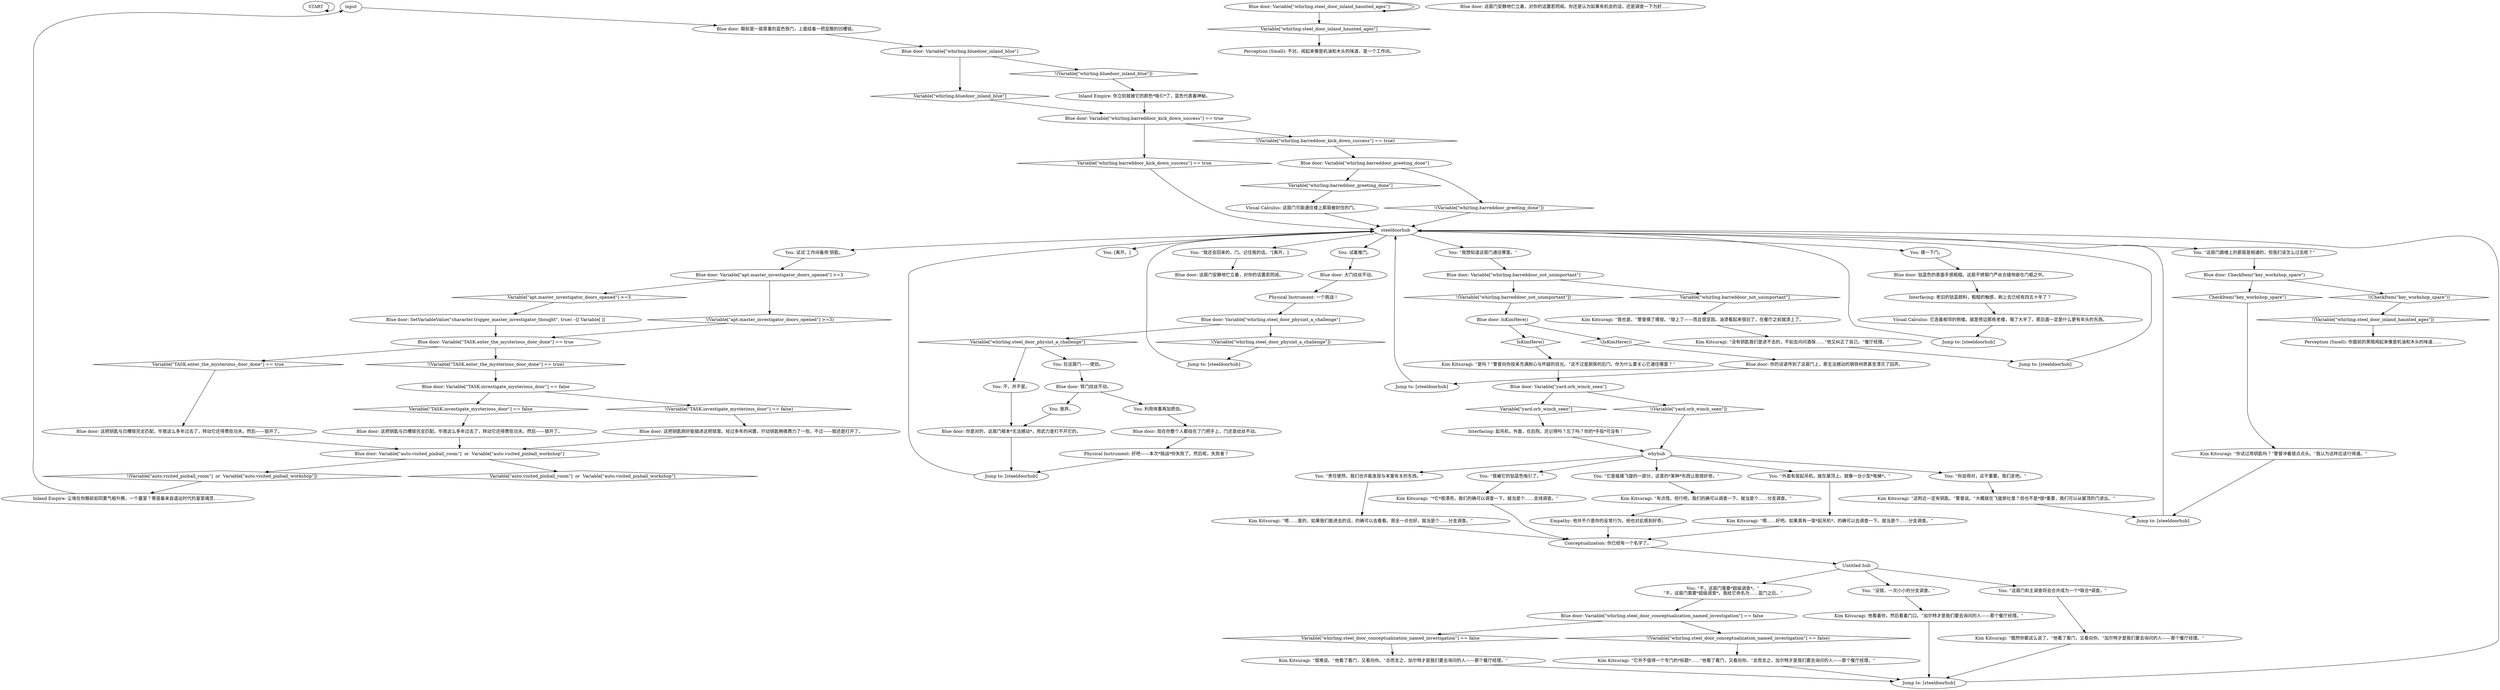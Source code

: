# WHIRLING F1 / STEEL DOOR
# The steel door in the back of the kitchen. Leads to the storage area with the elevator.
# ==================================================
digraph G {
	  0 [label="START"];
	  1 [label="input"];
	  2 [label="Blue door: Variable[\"whirling.steel_door_inland_haunted_ages\"]"];
	  3 [label="Variable[\"whirling.steel_door_inland_haunted_ages\"]", shape=diamond];
	  4 [label="!(Variable[\"whirling.steel_door_inland_haunted_ages\"])", shape=diamond];
	  5 [label="Kim Kitsuragi: “这附近一定有钥匙。”警督说。“大概就在飞旋旅社里？但也不是*很*重要，我们可以从屋顶的门进出。”"];
	  6 [label="Blue door: 这扇门安静地伫立着，对你的话置若罔闻。你还是认为如果有机会的话，还是调查一下为好……"];
	  7 [label="You: “外面有架起吊机，就在屋顶上。就像一台小型*电梯*。”"];
	  8 [label="Jump to: [steeldoorhub]"];
	  9 [label="Perception (Smell): 不对。闻起来像是机油和木头的味道，是一个工作间。"];
	  10 [label="You: “这扇门跟楼上的那扇是相通的，但我们该怎么过去呢？”"];
	  11 [label="Blue door: Variable[\"whirling.bluedoor_inland_blue\"]"];
	  12 [label="Variable[\"whirling.bluedoor_inland_blue\"]", shape=diamond];
	  13 [label="!(Variable[\"whirling.bluedoor_inland_blue\"])", shape=diamond];
	  14 [label="Blue door: Variable[\"whirling.steel_door_physint_a_challenge\"]"];
	  15 [label="Variable[\"whirling.steel_door_physint_a_challenge\"]", shape=diamond];
	  16 [label="!(Variable[\"whirling.steel_door_physint_a_challenge\"])", shape=diamond];
	  17 [label="Blue door: 铁门纹丝不动。"];
	  18 [label="Kim Kitsuragi: “我也是。”警督摸了摸锁。“锁上了——而且很坚固。油漆看起来很旧了，在餐厅之前就漆上了。"];
	  19 [label="You: 不，并不是。"];
	  20 [label="You: “这扇门和主调查将会合并成为一个*联合*调查。”"];
	  21 [label="Blue door: Variable[\"TASK.enter_the_mysterious_door_done\"] == true"];
	  22 [label="Variable[\"TASK.enter_the_mysterious_door_done\"] == true", shape=diamond];
	  23 [label="!(Variable[\"TASK.enter_the_mysterious_door_done\"] == true)", shape=diamond];
	  24 [label="You: 试试‘工作间备用’钥匙。"];
	  25 [label="Interfacing: 起吊机，外面，在后院。还记得吗？忘了吗？你的*手指*可没有！"];
	  26 [label="Kim Kitsuragi: “它并不值得一个专门的*标题*……”他看了看门，又看向你。“总而言之，加尔特才是我们要去询问的人——那个餐厅经理。”"];
	  27 [label="Jump to: [steeldoorhub]"];
	  28 [label="Blue door: Variable[\"auto.visited_pinball_room\"]  or  Variable[\"auto.visited_pinball_workshop\"]"];
	  29 [label="Variable[\"auto.visited_pinball_room\"]  or  Variable[\"auto.visited_pinball_workshop\"]", shape=diamond];
	  30 [label="!(Variable[\"auto.visited_pinball_room\"]  or  Variable[\"auto.visited_pinball_workshop\"])", shape=diamond];
	  31 [label="Kim Kitsuragi: “很难说。”他看了看门，又看向你。“总而言之，加尔特才是我们要去询问的人——那个餐厅经理。”"];
	  32 [label="Perception (Smell): 你面前的黑暗闻起来像是机油和木头的味道……"];
	  33 [label="Blue door: Variable[\"apt.master_investigator_doors_opened\"] >=3"];
	  34 [label="Variable[\"apt.master_investigator_doors_opened\"] >=3", shape=diamond];
	  35 [label="!(Variable[\"apt.master_investigator_doors_opened\"] >=3)", shape=diamond];
	  36 [label="Empathy: 他并不介意你的反常行为。他也对此感到好奇。"];
	  37 [label="You: “不，这扇门需要*超级调查*。”\n“不，这扇门需要*超级调查*。我给它命名为……蓝门之后。”"];
	  38 [label="Kim Kitsuragi: “嗯……是的，如果我们能进去的话，的确可以去看看。周全一点也好。就当是个……分支调查。”"];
	  39 [label="You: [离开。]"];
	  40 [label="Blue door: 你的话语传到了这扇门上，那无法撼动的钢铁材质甚至湮灭了回声。"];
	  41 [label="Blue door: 这把钥匙刚好能插进这把锁里。经过多年的闲置，拧动钥匙稍微费力了一些。不过——锁还是打开了。"];
	  42 [label="You: 拉这扇门——使劲。"];
	  43 [label="You: 利用体重再加把劲。"];
	  44 [label="Physical Instrument: 一个挑战！"];
	  45 [label="Blue door: Variable[\"whirling.barreddoor_kick_down_success\"] == true"];
	  46 [label="Variable[\"whirling.barreddoor_kick_down_success\"] == true", shape=diamond];
	  47 [label="!(Variable[\"whirling.barreddoor_kick_down_success\"] == true)", shape=diamond];
	  48 [label="Blue door: CheckItem(\"key_workshop_spare\")"];
	  49 [label="CheckItem(\"key_workshop_spare\")", shape=diamond];
	  50 [label="!(CheckItem(\"key_workshop_spare\"))", shape=diamond];
	  51 [label="Blue door: 这把钥匙与凹槽锁完全匹配。毕竟这么多年过去了，转动它还得费些功夫。然后——锁开了。"];
	  52 [label="You: 摸一下门。"];
	  53 [label="Kim Kitsuragi: “是吗？”警督向你投来充满耐心与怀疑的目光。“这不过是厨房的后门。你为什么要关心它通往哪里？”"];
	  54 [label="You: “没错，一次小小的分支调查。”"];
	  55 [label="steeldoorhub"];
	  56 [label="You: “我想知道这扇门通往哪里。”"];
	  57 [label="You: “责任使然。我们也许能发现与本案有关的东西。”"];
	  58 [label="Jump to: [steeldoorhub]"];
	  59 [label="Kim Kitsuragi: “有点怪。但行吧，我们的确可以调查一下。就当是个……分支调查。”"];
	  60 [label="You: “你说得对，这不重要。我们走吧。”"];
	  61 [label="Blue door: 这扇门安静地伫立着，对你的话置若罔闻。"];
	  62 [label="Jump to: [steeldoorhub]"];
	  63 [label="Visual Calculus: 这扇门可能通往楼上那扇被封住的门。"];
	  64 [label="Blue door: 大门纹丝不动。"];
	  65 [label="Jump to: [steeldoorhub]"];
	  66 [label="Blue door: 钴蓝色的表面手感粗糙。这扇不锈钢门严丝合缝地嵌在门框之中。"];
	  67 [label="You: 放弃。"];
	  68 [label="Kim Kitsuragi: 他看着你，然后看着门口。“加尔特才是我们要去询问的人——那个餐厅经理。”"];
	  69 [label="Kim Kitsuragi: “既然你都这么说了。”他看了看门，又看向你。“加尔特才是我们要去询问的人——那个餐厅经理。”"];
	  70 [label="Blue door: 现在你整个人都挂在了门把手上，门还是纹丝不动。"];
	  71 [label="You: “我被它的钴蓝色吸引了。”"];
	  72 [label="Kim Kitsuragi: “嗯……好吧。如果真有一架*起吊机*，的确可以去调查一下。就当是个……分支调查。”"];
	  73 [label="Kim Kitsuragi: “*它*很漂亮，我们的确可以调查一下。就当是个……支线调查。”"];
	  74 [label="Conceptualization: 你已经有一个名字了。"];
	  75 [label="Jump to: [steeldoorhub]"];
	  76 [label="Untitled hub"];
	  77 [label="You: “我还会回来的，门。记住我的话。”[离开。]"];
	  78 [label="Blue door: 这把钥匙与凹槽锁完全匹配。毕竟这么多年过去了，转动它还得费些功夫。然后——锁开了。"];
	  79 [label="Inland Empire: 你立刻就被它的颜色*吸引*了，蓝色代表着神秘。"];
	  80 [label="You: 试着推门。"];
	  81 [label="Blue door: Variable[\"whirling.barreddoor_greeting_done\"]"];
	  82 [label="Variable[\"whirling.barreddoor_greeting_done\"]", shape=diamond];
	  83 [label="!(Variable[\"whirling.barreddoor_greeting_done\"])", shape=diamond];
	  84 [label="Visual Calculus: 它连着相邻的侧楼。就是旁边那栋老楼，塌了大半了。那后面一定是什么更有年头的东西。"];
	  85 [label="Jump to: [steeldoorhub]"];
	  86 [label="Blue door: Variable[\"whirling.steel_door_conceptualization_named_investigation\"] == false"];
	  87 [label="Variable[\"whirling.steel_door_conceptualization_named_investigation\"] == false", shape=diamond];
	  88 [label="!(Variable[\"whirling.steel_door_conceptualization_named_investigation\"] == false)", shape=diamond];
	  89 [label="Blue door: 眼前是一扇厚重的蓝色铁门，上面挂着一把显眼的凹槽锁。"];
	  90 [label="Blue door: SetVariableValue(\"character.trigger_master_investigator_thought\", true) --[[ Variable[ ]]"];
	  91 [label="Interfacing: 老旧的钴蓝颜料，粗糙的触感，刷上去已经有四五十年了？"];
	  92 [label="Kim Kitsuragi: “没有钥匙我们是进不去的，不如去问问酒保……”他又纠正了自己。“餐厅经理。”"];
	  93 [label="Blue door: Variable[\"TASK.investigate_mysterious_door\"] == false"];
	  94 [label="Variable[\"TASK.investigate_mysterious_door\"] == false", shape=diamond];
	  95 [label="!(Variable[\"TASK.investigate_mysterious_door\"] == false)", shape=diamond];
	  96 [label="Physical Instrument: 好吧——本次*挑战*你失败了。然后呢，失败者？"];
	  97 [label="Blue door: Variable[\"whirling.barreddoor_not_unimportant\"]"];
	  98 [label="Variable[\"whirling.barreddoor_not_unimportant\"]", shape=diamond];
	  99 [label="!(Variable[\"whirling.barreddoor_not_unimportant\"])", shape=diamond];
	  100 [label="Inland Empire: 尘埃在你眼前如同雾气般升腾，一个墓室？寄居着来自遥远时代的皇室魂灵……"];
	  101 [label="Blue door: 你是对的，这扇门根本*无法撼动*，用武力是打不开它的。"];
	  102 [label="Blue door: IsKimHere()"];
	  103 [label="IsKimHere()", shape=diamond];
	  104 [label="!(IsKimHere())", shape=diamond];
	  105 [label="whyhub"];
	  106 [label="You: “它是褴褛飞旋的一部分，这里的*某种*东西让我很好奇。”"];
	  107 [label="Blue door: Variable[\"yard.orb_winch_seen\"]"];
	  108 [label="Variable[\"yard.orb_winch_seen\"]", shape=diamond];
	  109 [label="!(Variable[\"yard.orb_winch_seen\"])", shape=diamond];
	  110 [label="Kim Kitsuragi: “你试过用钥匙吗？”警督冲着锁点点头。“我认为这样应该行得通。”"];
	  0 -> 0
	  1 -> 89
	  2 -> 2
	  2 -> 3
	  3 -> 9
	  4 -> 32
	  5 -> 27
	  7 -> 72
	  8 -> 55
	  10 -> 48
	  11 -> 12
	  11 -> 13
	  12 -> 45
	  13 -> 79
	  14 -> 16
	  14 -> 15
	  15 -> 42
	  15 -> 19
	  16 -> 58
	  17 -> 67
	  17 -> 43
	  18 -> 92
	  19 -> 101
	  20 -> 69
	  21 -> 22
	  21 -> 23
	  22 -> 78
	  23 -> 93
	  24 -> 33
	  25 -> 105
	  26 -> 8
	  27 -> 55
	  28 -> 29
	  28 -> 30
	  30 -> 100
	  31 -> 8
	  33 -> 34
	  33 -> 35
	  34 -> 90
	  35 -> 21
	  36 -> 74
	  37 -> 86
	  38 -> 74
	  40 -> 65
	  41 -> 28
	  42 -> 17
	  43 -> 70
	  44 -> 14
	  45 -> 46
	  45 -> 47
	  46 -> 55
	  47 -> 81
	  48 -> 49
	  48 -> 50
	  49 -> 110
	  50 -> 4
	  51 -> 28
	  52 -> 66
	  53 -> 107
	  54 -> 68
	  55 -> 39
	  55 -> 10
	  55 -> 77
	  55 -> 80
	  55 -> 52
	  55 -> 24
	  55 -> 56
	  56 -> 97
	  57 -> 38
	  58 -> 55
	  59 -> 36
	  60 -> 5
	  62 -> 55
	  63 -> 55
	  64 -> 44
	  65 -> 55
	  66 -> 91
	  67 -> 101
	  68 -> 8
	  69 -> 8
	  70 -> 96
	  71 -> 73
	  72 -> 74
	  73 -> 74
	  74 -> 76
	  75 -> 55
	  76 -> 20
	  76 -> 37
	  76 -> 54
	  77 -> 61
	  78 -> 28
	  79 -> 45
	  80 -> 64
	  81 -> 82
	  81 -> 83
	  82 -> 63
	  83 -> 55
	  84 -> 85
	  85 -> 55
	  86 -> 88
	  86 -> 87
	  87 -> 31
	  88 -> 26
	  89 -> 11
	  90 -> 21
	  91 -> 84
	  92 -> 75
	  93 -> 94
	  93 -> 95
	  94 -> 51
	  95 -> 41
	  96 -> 62
	  97 -> 98
	  97 -> 99
	  98 -> 18
	  99 -> 102
	  100 -> 1
	  101 -> 62
	  102 -> 104
	  102 -> 103
	  103 -> 53
	  104 -> 40
	  105 -> 71
	  105 -> 7
	  105 -> 106
	  105 -> 57
	  105 -> 60
	  106 -> 59
	  107 -> 108
	  107 -> 109
	  108 -> 25
	  109 -> 105
	  110 -> 27
}


